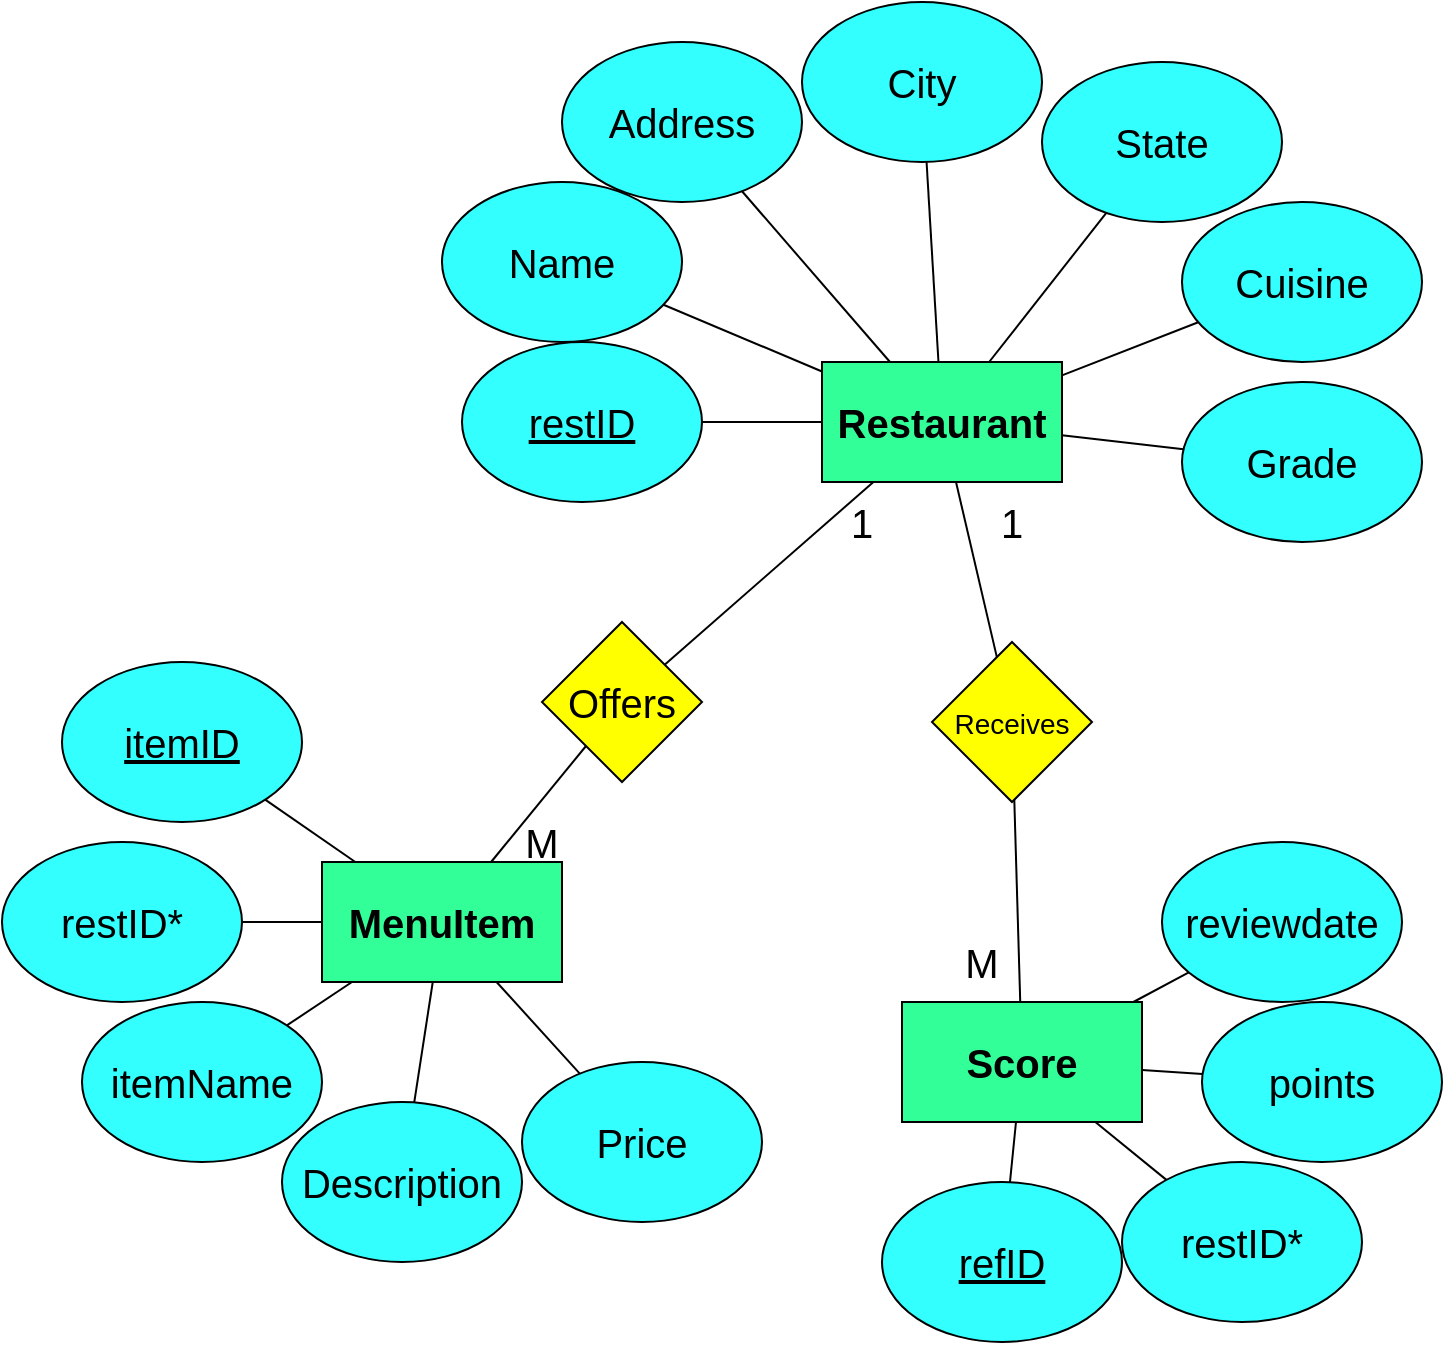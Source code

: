<mxfile>
    <diagram id="u9rXE1uIUANwSrxgtIQM" name="Page-1">
        <mxGraphModel dx="1783" dy="783" grid="1" gridSize="10" guides="1" tooltips="1" connect="1" arrows="1" fold="1" page="1" pageScale="1" pageWidth="850" pageHeight="1100" math="0" shadow="0">
            <root>
                <mxCell id="0"/>
                <mxCell id="1" parent="0"/>
                <mxCell id="4u6x7rTlO3XGqmi1SIRX-15" value="" style="group" parent="1" vertex="1" connectable="0">
                    <mxGeometry x="350" y="220" width="120" height="80" as="geometry"/>
                </mxCell>
                <mxCell id="4u6x7rTlO3XGqmi1SIRX-16" value="" style="ellipse;whiteSpace=wrap;html=1;fontSize=20;fillColor=#33FFFF;" parent="4u6x7rTlO3XGqmi1SIRX-15" vertex="1">
                    <mxGeometry width="120" height="80" as="geometry"/>
                </mxCell>
                <mxCell id="4u6x7rTlO3XGqmi1SIRX-17" value="Name" style="text;html=1;strokeColor=none;fillColor=none;align=center;verticalAlign=middle;whiteSpace=wrap;rounded=0;fontSize=20;" parent="4u6x7rTlO3XGqmi1SIRX-15" vertex="1">
                    <mxGeometry x="10" y="20" width="100" height="40" as="geometry"/>
                </mxCell>
                <mxCell id="4u6x7rTlO3XGqmi1SIRX-41" value="" style="group" parent="1" vertex="1" connectable="0">
                    <mxGeometry x="360" y="300" width="120" height="80" as="geometry"/>
                </mxCell>
                <mxCell id="4u6x7rTlO3XGqmi1SIRX-42" value="" style="ellipse;whiteSpace=wrap;html=1;fontSize=20;fillColor=#33FFFF;" parent="4u6x7rTlO3XGqmi1SIRX-41" vertex="1">
                    <mxGeometry width="120" height="80" as="geometry"/>
                </mxCell>
                <mxCell id="4u6x7rTlO3XGqmi1SIRX-43" value="&lt;u&gt;restID&lt;/u&gt;" style="text;html=1;strokeColor=none;fillColor=none;align=center;verticalAlign=middle;whiteSpace=wrap;rounded=0;fontSize=20;" parent="4u6x7rTlO3XGqmi1SIRX-41" vertex="1">
                    <mxGeometry x="10" y="20" width="100" height="40" as="geometry"/>
                </mxCell>
                <mxCell id="4u6x7rTlO3XGqmi1SIRX-47" value="" style="group" parent="1" vertex="1" connectable="0">
                    <mxGeometry x="410" y="150" width="120" height="80" as="geometry"/>
                </mxCell>
                <mxCell id="4u6x7rTlO3XGqmi1SIRX-48" value="" style="ellipse;whiteSpace=wrap;html=1;fontSize=20;fillColor=#33FFFF;" parent="4u6x7rTlO3XGqmi1SIRX-47" vertex="1">
                    <mxGeometry width="120" height="80" as="geometry"/>
                </mxCell>
                <mxCell id="4u6x7rTlO3XGqmi1SIRX-49" value="Address" style="text;html=1;strokeColor=none;fillColor=none;align=center;verticalAlign=middle;whiteSpace=wrap;rounded=0;fontSize=20;" parent="4u6x7rTlO3XGqmi1SIRX-47" vertex="1">
                    <mxGeometry x="10" y="20" width="100" height="40" as="geometry"/>
                </mxCell>
                <mxCell id="4u6x7rTlO3XGqmi1SIRX-50" value="" style="group" parent="1" vertex="1" connectable="0">
                    <mxGeometry x="530" y="130" width="120" height="80" as="geometry"/>
                </mxCell>
                <mxCell id="4u6x7rTlO3XGqmi1SIRX-51" value="" style="ellipse;whiteSpace=wrap;html=1;fontSize=20;fillColor=#33FFFF;" parent="4u6x7rTlO3XGqmi1SIRX-50" vertex="1">
                    <mxGeometry width="120" height="80" as="geometry"/>
                </mxCell>
                <mxCell id="4u6x7rTlO3XGqmi1SIRX-52" value="City" style="text;html=1;strokeColor=none;fillColor=none;align=center;verticalAlign=middle;whiteSpace=wrap;rounded=0;fontSize=20;" parent="4u6x7rTlO3XGqmi1SIRX-50" vertex="1">
                    <mxGeometry x="10" y="20" width="100" height="40" as="geometry"/>
                </mxCell>
                <mxCell id="4u6x7rTlO3XGqmi1SIRX-53" value="" style="group" parent="1" vertex="1" connectable="0">
                    <mxGeometry x="650" y="160" width="120" height="80" as="geometry"/>
                </mxCell>
                <mxCell id="4u6x7rTlO3XGqmi1SIRX-54" value="" style="ellipse;whiteSpace=wrap;html=1;fontSize=20;fillColor=#33FFFF;" parent="4u6x7rTlO3XGqmi1SIRX-53" vertex="1">
                    <mxGeometry width="120" height="80" as="geometry"/>
                </mxCell>
                <mxCell id="4u6x7rTlO3XGqmi1SIRX-55" value="State" style="text;html=1;strokeColor=none;fillColor=none;align=center;verticalAlign=middle;whiteSpace=wrap;rounded=0;fontSize=20;" parent="4u6x7rTlO3XGqmi1SIRX-53" vertex="1">
                    <mxGeometry x="10" y="20" width="100" height="40" as="geometry"/>
                </mxCell>
                <mxCell id="4u6x7rTlO3XGqmi1SIRX-56" value="" style="group" parent="1" vertex="1" connectable="0">
                    <mxGeometry x="720" y="320" width="120" height="80" as="geometry"/>
                </mxCell>
                <mxCell id="4u6x7rTlO3XGqmi1SIRX-57" value="" style="ellipse;whiteSpace=wrap;html=1;fontSize=20;fillColor=#33FFFF;" parent="4u6x7rTlO3XGqmi1SIRX-56" vertex="1">
                    <mxGeometry width="120" height="80" as="geometry"/>
                </mxCell>
                <mxCell id="4u6x7rTlO3XGqmi1SIRX-58" value="Grade" style="text;html=1;strokeColor=none;fillColor=none;align=center;verticalAlign=middle;whiteSpace=wrap;rounded=0;fontSize=20;" parent="4u6x7rTlO3XGqmi1SIRX-56" vertex="1">
                    <mxGeometry x="10" y="20" width="100" height="40" as="geometry"/>
                </mxCell>
                <mxCell id="4u6x7rTlO3XGqmi1SIRX-62" value="" style="endArrow=none;html=1;rounded=0;fontSize=20;" parent="1" source="4u6x7rTlO3XGqmi1SIRX-32" target="4u6x7rTlO3XGqmi1SIRX-42" edge="1">
                    <mxGeometry width="50" height="50" relative="1" as="geometry">
                        <mxPoint x="590" y="300" as="sourcePoint"/>
                        <mxPoint x="465" y="225" as="targetPoint"/>
                    </mxGeometry>
                </mxCell>
                <mxCell id="4u6x7rTlO3XGqmi1SIRX-64" value="" style="endArrow=none;html=1;rounded=0;fontSize=20;" parent="1" source="4u6x7rTlO3XGqmi1SIRX-48" target="4u6x7rTlO3XGqmi1SIRX-32" edge="1">
                    <mxGeometry width="50" height="50" relative="1" as="geometry">
                        <mxPoint x="629.983" y="320" as="sourcePoint"/>
                        <mxPoint x="665.593" y="266.541" as="targetPoint"/>
                    </mxGeometry>
                </mxCell>
                <mxCell id="4u6x7rTlO3XGqmi1SIRX-65" value="" style="endArrow=none;html=1;rounded=0;fontSize=20;" parent="1" source="4u6x7rTlO3XGqmi1SIRX-51" target="4u6x7rTlO3XGqmi1SIRX-32" edge="1">
                    <mxGeometry width="50" height="50" relative="1" as="geometry">
                        <mxPoint x="715.605" y="316.881" as="sourcePoint"/>
                        <mxPoint x="670.0" y="331.25" as="targetPoint"/>
                    </mxGeometry>
                </mxCell>
                <mxCell id="4u6x7rTlO3XGqmi1SIRX-66" value="" style="endArrow=none;html=1;rounded=0;fontSize=20;" parent="1" source="4u6x7rTlO3XGqmi1SIRX-32" target="4u6x7rTlO3XGqmi1SIRX-54" edge="1">
                    <mxGeometry width="50" height="50" relative="1" as="geometry">
                        <mxPoint x="713.773" y="376.04" as="sourcePoint"/>
                        <mxPoint x="670.0" y="365" as="targetPoint"/>
                    </mxGeometry>
                </mxCell>
                <mxCell id="4u6x7rTlO3XGqmi1SIRX-67" value="" style="endArrow=none;html=1;rounded=0;fontSize=20;" parent="1" source="4u6x7rTlO3XGqmi1SIRX-57" target="4u6x7rTlO3XGqmi1SIRX-32" edge="1">
                    <mxGeometry width="50" height="50" relative="1" as="geometry">
                        <mxPoint x="634.548" y="380" as="sourcePoint"/>
                        <mxPoint x="671.274" y="424.882" as="targetPoint"/>
                    </mxGeometry>
                </mxCell>
                <mxCell id="4u6x7rTlO3XGqmi1SIRX-96" value="" style="group" parent="1" vertex="1" connectable="0">
                    <mxGeometry x="400" y="440" width="80" height="80" as="geometry"/>
                </mxCell>
                <mxCell id="4u6x7rTlO3XGqmi1SIRX-97" value="" style="rhombus;whiteSpace=wrap;html=1;fontSize=20;fillColor=#FFFF00;" parent="4u6x7rTlO3XGqmi1SIRX-96" vertex="1">
                    <mxGeometry width="80" height="80" as="geometry"/>
                </mxCell>
                <mxCell id="4u6x7rTlO3XGqmi1SIRX-98" value="Offers" style="text;html=1;strokeColor=none;fillColor=none;align=center;verticalAlign=middle;whiteSpace=wrap;rounded=0;fontSize=20;" parent="4u6x7rTlO3XGqmi1SIRX-96" vertex="1">
                    <mxGeometry x="10" y="25" width="60" height="30" as="geometry"/>
                </mxCell>
                <mxCell id="4u6x7rTlO3XGqmi1SIRX-99" value="" style="endArrow=none;html=1;rounded=0;fontSize=20;" parent="1" source="4u6x7rTlO3XGqmi1SIRX-32" target="4u6x7rTlO3XGqmi1SIRX-97" edge="1">
                    <mxGeometry width="50" height="50" relative="1" as="geometry">
                        <mxPoint x="650" y="530" as="sourcePoint"/>
                        <mxPoint x="700" y="480" as="targetPoint"/>
                    </mxGeometry>
                </mxCell>
                <mxCell id="4u6x7rTlO3XGqmi1SIRX-100" value="" style="endArrow=none;html=1;rounded=0;fontSize=20;" parent="1" source="4u6x7rTlO3XGqmi1SIRX-188" target="4u6x7rTlO3XGqmi1SIRX-97" edge="1">
                    <mxGeometry width="50" height="50" relative="1" as="geometry">
                        <mxPoint x="370" y="540" as="sourcePoint"/>
                        <mxPoint x="400" y="490" as="targetPoint"/>
                    </mxGeometry>
                </mxCell>
                <mxCell id="4u6x7rTlO3XGqmi1SIRX-101" value="1" style="text;html=1;strokeColor=none;fillColor=none;align=center;verticalAlign=middle;whiteSpace=wrap;rounded=0;fontSize=20;" parent="1" vertex="1">
                    <mxGeometry x="550" y="380" width="20" height="20" as="geometry"/>
                </mxCell>
                <mxCell id="4u6x7rTlO3XGqmi1SIRX-102" value="M" style="text;html=1;strokeColor=none;fillColor=none;align=center;verticalAlign=middle;whiteSpace=wrap;rounded=0;fontSize=20;" parent="1" vertex="1">
                    <mxGeometry x="390" y="540" width="20" height="20" as="geometry"/>
                </mxCell>
                <mxCell id="4u6x7rTlO3XGqmi1SIRX-103" value="" style="group" parent="1" vertex="1" connectable="0">
                    <mxGeometry x="160" y="460" width="120" height="80" as="geometry"/>
                </mxCell>
                <mxCell id="4u6x7rTlO3XGqmi1SIRX-104" value="" style="ellipse;whiteSpace=wrap;html=1;fontSize=20;fillColor=#33FFFF;" parent="4u6x7rTlO3XGqmi1SIRX-103" vertex="1">
                    <mxGeometry width="120" height="80" as="geometry"/>
                </mxCell>
                <mxCell id="4u6x7rTlO3XGqmi1SIRX-105" value="&lt;u&gt;itemID&lt;/u&gt;" style="text;html=1;strokeColor=none;fillColor=none;align=center;verticalAlign=middle;whiteSpace=wrap;rounded=0;fontSize=20;" parent="4u6x7rTlO3XGqmi1SIRX-103" vertex="1">
                    <mxGeometry x="10" y="20" width="100" height="40" as="geometry"/>
                </mxCell>
                <mxCell id="4u6x7rTlO3XGqmi1SIRX-106" value="" style="group" parent="1" vertex="1" connectable="0">
                    <mxGeometry x="170" y="630" width="120" height="80" as="geometry"/>
                </mxCell>
                <mxCell id="4u6x7rTlO3XGqmi1SIRX-107" value="" style="ellipse;whiteSpace=wrap;html=1;fontSize=20;fillColor=#33FFFF;" parent="4u6x7rTlO3XGqmi1SIRX-106" vertex="1">
                    <mxGeometry width="120" height="80" as="geometry"/>
                </mxCell>
                <mxCell id="4u6x7rTlO3XGqmi1SIRX-108" value="itemName" style="text;html=1;strokeColor=none;fillColor=none;align=center;verticalAlign=middle;whiteSpace=wrap;rounded=0;fontSize=20;" parent="4u6x7rTlO3XGqmi1SIRX-106" vertex="1">
                    <mxGeometry x="10" y="20" width="100" height="40" as="geometry"/>
                </mxCell>
                <mxCell id="4u6x7rTlO3XGqmi1SIRX-109" value="" style="group" parent="1" vertex="1" connectable="0">
                    <mxGeometry x="130" y="550" width="120" height="80" as="geometry"/>
                </mxCell>
                <mxCell id="4u6x7rTlO3XGqmi1SIRX-110" value="" style="ellipse;whiteSpace=wrap;html=1;fontSize=20;fillColor=#33FFFF;" parent="4u6x7rTlO3XGqmi1SIRX-109" vertex="1">
                    <mxGeometry width="120" height="80" as="geometry"/>
                </mxCell>
                <mxCell id="4u6x7rTlO3XGqmi1SIRX-111" value="restID*" style="text;html=1;strokeColor=none;fillColor=none;align=center;verticalAlign=middle;whiteSpace=wrap;rounded=0;fontSize=20;" parent="4u6x7rTlO3XGqmi1SIRX-109" vertex="1">
                    <mxGeometry x="10" y="20" width="100" height="40" as="geometry"/>
                </mxCell>
                <mxCell id="4u6x7rTlO3XGqmi1SIRX-112" value="" style="group" parent="1" vertex="1" connectable="0">
                    <mxGeometry x="270" y="680" width="120" height="80" as="geometry"/>
                </mxCell>
                <mxCell id="4u6x7rTlO3XGqmi1SIRX-113" value="" style="ellipse;whiteSpace=wrap;html=1;fontSize=20;fillColor=#33FFFF;" parent="4u6x7rTlO3XGqmi1SIRX-112" vertex="1">
                    <mxGeometry width="120" height="80" as="geometry"/>
                </mxCell>
                <mxCell id="4u6x7rTlO3XGqmi1SIRX-114" value="Description" style="text;html=1;strokeColor=none;fillColor=none;align=center;verticalAlign=middle;whiteSpace=wrap;rounded=0;fontSize=20;" parent="4u6x7rTlO3XGqmi1SIRX-112" vertex="1">
                    <mxGeometry x="10" y="20" width="100" height="40" as="geometry"/>
                </mxCell>
                <mxCell id="4u6x7rTlO3XGqmi1SIRX-115" value="" style="group" parent="1" vertex="1" connectable="0">
                    <mxGeometry x="390" y="660" width="120" height="80" as="geometry"/>
                </mxCell>
                <mxCell id="4u6x7rTlO3XGqmi1SIRX-116" value="" style="ellipse;whiteSpace=wrap;html=1;fontSize=20;fillColor=#33FFFF;" parent="4u6x7rTlO3XGqmi1SIRX-115" vertex="1">
                    <mxGeometry width="120" height="80" as="geometry"/>
                </mxCell>
                <mxCell id="4u6x7rTlO3XGqmi1SIRX-117" value="Price" style="text;html=1;strokeColor=none;fillColor=none;align=center;verticalAlign=middle;whiteSpace=wrap;rounded=0;fontSize=20;" parent="4u6x7rTlO3XGqmi1SIRX-115" vertex="1">
                    <mxGeometry x="10" y="20" width="100" height="40" as="geometry"/>
                </mxCell>
                <mxCell id="4u6x7rTlO3XGqmi1SIRX-118" value="" style="endArrow=none;html=1;rounded=0;fontSize=20;" parent="1" source="4u6x7rTlO3XGqmi1SIRX-104" target="4u6x7rTlO3XGqmi1SIRX-188" edge="1">
                    <mxGeometry width="50" height="50" relative="1" as="geometry">
                        <mxPoint x="260" y="540" as="sourcePoint"/>
                        <mxPoint x="270" y="540" as="targetPoint"/>
                    </mxGeometry>
                </mxCell>
                <mxCell id="4u6x7rTlO3XGqmi1SIRX-119" value="" style="endArrow=none;html=1;rounded=0;fontSize=20;" parent="1" source="4u6x7rTlO3XGqmi1SIRX-188" target="4u6x7rTlO3XGqmi1SIRX-110" edge="1">
                    <mxGeometry width="50" height="50" relative="1" as="geometry">
                        <mxPoint x="305.0" y="620" as="sourcePoint"/>
                        <mxPoint x="300" y="600" as="targetPoint"/>
                    </mxGeometry>
                </mxCell>
                <mxCell id="4u6x7rTlO3XGqmi1SIRX-120" value="" style="endArrow=none;html=1;rounded=0;fontSize=20;" parent="1" source="4u6x7rTlO3XGqmi1SIRX-188" target="4u6x7rTlO3XGqmi1SIRX-107" edge="1">
                    <mxGeometry width="50" height="50" relative="1" as="geometry">
                        <mxPoint x="350" y="620" as="sourcePoint"/>
                        <mxPoint x="282.426" y="651.716" as="targetPoint"/>
                    </mxGeometry>
                </mxCell>
                <mxCell id="4u6x7rTlO3XGqmi1SIRX-124" value="" style="endArrow=none;html=1;rounded=0;fontSize=20;" parent="1" source="4u6x7rTlO3XGqmi1SIRX-188" target="4u6x7rTlO3XGqmi1SIRX-113" edge="1">
                    <mxGeometry width="50" height="50" relative="1" as="geometry">
                        <mxPoint x="391.25" y="620" as="sourcePoint"/>
                        <mxPoint x="360" y="680" as="targetPoint"/>
                    </mxGeometry>
                </mxCell>
                <mxCell id="4u6x7rTlO3XGqmi1SIRX-125" value="" style="endArrow=none;html=1;rounded=0;fontSize=20;" parent="1" source="4u6x7rTlO3XGqmi1SIRX-188" target="4u6x7rTlO3XGqmi1SIRX-116" edge="1">
                    <mxGeometry width="50" height="50" relative="1" as="geometry">
                        <mxPoint x="470" y="530" as="sourcePoint"/>
                        <mxPoint x="429.457" y="650.514" as="targetPoint"/>
                    </mxGeometry>
                </mxCell>
                <mxCell id="4u6x7rTlO3XGqmi1SIRX-141" value="" style="group" parent="1" vertex="1" connectable="0">
                    <mxGeometry x="595" y="450" width="80" height="80" as="geometry"/>
                </mxCell>
                <mxCell id="4u6x7rTlO3XGqmi1SIRX-142" value="" style="rhombus;whiteSpace=wrap;html=1;fontSize=20;fillColor=#FFFF00;" parent="4u6x7rTlO3XGqmi1SIRX-141" vertex="1">
                    <mxGeometry width="80" height="80" as="geometry"/>
                </mxCell>
                <mxCell id="4u6x7rTlO3XGqmi1SIRX-143" value="&lt;font style=&quot;font-size: 14px;&quot;&gt;Receives&lt;/font&gt;" style="text;html=1;strokeColor=none;fillColor=none;align=center;verticalAlign=middle;whiteSpace=wrap;rounded=0;fontSize=20;" parent="4u6x7rTlO3XGqmi1SIRX-141" vertex="1">
                    <mxGeometry x="10" y="20" width="60" height="35" as="geometry"/>
                </mxCell>
                <mxCell id="4u6x7rTlO3XGqmi1SIRX-144" value="" style="endArrow=none;html=1;rounded=0;fontSize=14;" parent="1" source="4u6x7rTlO3XGqmi1SIRX-32" target="4u6x7rTlO3XGqmi1SIRX-142" edge="1">
                    <mxGeometry width="50" height="50" relative="1" as="geometry">
                        <mxPoint x="680" y="440" as="sourcePoint"/>
                        <mxPoint x="730" y="390" as="targetPoint"/>
                    </mxGeometry>
                </mxCell>
                <mxCell id="4u6x7rTlO3XGqmi1SIRX-145" value="" style="endArrow=none;html=1;rounded=0;fontSize=14;" parent="1" source="4u6x7rTlO3XGqmi1SIRX-142" target="4u6x7rTlO3XGqmi1SIRX-185" edge="1">
                    <mxGeometry width="50" height="50" relative="1" as="geometry">
                        <mxPoint x="674" y="380" as="sourcePoint"/>
                        <mxPoint x="769" y="560" as="targetPoint"/>
                    </mxGeometry>
                </mxCell>
                <mxCell id="4u6x7rTlO3XGqmi1SIRX-146" value="1" style="text;html=1;strokeColor=none;fillColor=none;align=center;verticalAlign=middle;whiteSpace=wrap;rounded=0;fontSize=20;" parent="1" vertex="1">
                    <mxGeometry x="620" y="380" width="30" height="20" as="geometry"/>
                </mxCell>
                <mxCell id="4u6x7rTlO3XGqmi1SIRX-183" value="" style="group" parent="1" vertex="1" connectable="0">
                    <mxGeometry x="540" y="310" width="120" height="60" as="geometry"/>
                </mxCell>
                <mxCell id="4u6x7rTlO3XGqmi1SIRX-32" value="" style="rounded=0;whiteSpace=wrap;html=1;fillColor=#33FF99;" parent="4u6x7rTlO3XGqmi1SIRX-183" vertex="1">
                    <mxGeometry width="120" height="60" as="geometry"/>
                </mxCell>
                <mxCell id="4u6x7rTlO3XGqmi1SIRX-33" value="&lt;b&gt;&lt;font style=&quot;font-size: 20px;&quot;&gt;Restaurant&lt;/font&gt;&lt;/b&gt;" style="text;html=1;strokeColor=none;fillColor=#33FF99;align=center;verticalAlign=middle;whiteSpace=wrap;rounded=0;" parent="4u6x7rTlO3XGqmi1SIRX-183" vertex="1">
                    <mxGeometry x="10" y="10" width="100" height="40" as="geometry"/>
                </mxCell>
                <mxCell id="4u6x7rTlO3XGqmi1SIRX-187" value="" style="group" parent="1" vertex="1" connectable="0">
                    <mxGeometry x="290" y="560" width="120" height="60" as="geometry"/>
                </mxCell>
                <mxCell id="4u6x7rTlO3XGqmi1SIRX-188" value="" style="rounded=0;whiteSpace=wrap;html=1;fillColor=#33FF99;" parent="4u6x7rTlO3XGqmi1SIRX-187" vertex="1">
                    <mxGeometry width="120" height="60" as="geometry"/>
                </mxCell>
                <mxCell id="4u6x7rTlO3XGqmi1SIRX-189" value="&lt;span style=&quot;font-size: 20px;&quot;&gt;&lt;b&gt;MenuItem&lt;/b&gt;&lt;/span&gt;" style="text;html=1;strokeColor=none;fillColor=#33FF99;align=center;verticalAlign=middle;whiteSpace=wrap;rounded=0;" parent="4u6x7rTlO3XGqmi1SIRX-187" vertex="1">
                    <mxGeometry x="10" y="10" width="100" height="40" as="geometry"/>
                </mxCell>
                <mxCell id="yi5TaBq6CmcvU0_qPbko-27" value="" style="group" parent="1" vertex="1" connectable="0">
                    <mxGeometry x="720" y="230" width="120" height="80" as="geometry"/>
                </mxCell>
                <mxCell id="yi5TaBq6CmcvU0_qPbko-28" value="" style="ellipse;whiteSpace=wrap;html=1;fontSize=20;fillColor=#33FFFF;" parent="yi5TaBq6CmcvU0_qPbko-27" vertex="1">
                    <mxGeometry width="120" height="80" as="geometry"/>
                </mxCell>
                <mxCell id="yi5TaBq6CmcvU0_qPbko-29" value="Cuisine" style="text;html=1;strokeColor=none;fillColor=none;align=center;verticalAlign=middle;whiteSpace=wrap;rounded=0;fontSize=20;" parent="yi5TaBq6CmcvU0_qPbko-27" vertex="1">
                    <mxGeometry x="10" y="20" width="100" height="40" as="geometry"/>
                </mxCell>
                <mxCell id="yi5TaBq6CmcvU0_qPbko-30" value="" style="endArrow=none;html=1;rounded=0;" parent="1" source="yi5TaBq6CmcvU0_qPbko-28" target="4u6x7rTlO3XGqmi1SIRX-32" edge="1">
                    <mxGeometry width="50" height="50" relative="1" as="geometry">
                        <mxPoint x="940" y="260" as="sourcePoint"/>
                        <mxPoint x="990" y="210" as="targetPoint"/>
                    </mxGeometry>
                </mxCell>
                <mxCell id="2" value="" style="endArrow=none;html=1;" parent="1" source="4u6x7rTlO3XGqmi1SIRX-32" target="4u6x7rTlO3XGqmi1SIRX-16" edge="1">
                    <mxGeometry width="50" height="50" relative="1" as="geometry">
                        <mxPoint x="510" y="370" as="sourcePoint"/>
                        <mxPoint x="580" y="420" as="targetPoint"/>
                    </mxGeometry>
                </mxCell>
                <mxCell id="5" value="" style="group" vertex="1" connectable="0" parent="1">
                    <mxGeometry x="570" y="550" width="280" height="250" as="geometry"/>
                </mxCell>
                <mxCell id="4u6x7rTlO3XGqmi1SIRX-129" value="" style="group" parent="5" vertex="1" connectable="0">
                    <mxGeometry y="170" width="120" height="80" as="geometry"/>
                </mxCell>
                <mxCell id="4u6x7rTlO3XGqmi1SIRX-130" value="" style="ellipse;whiteSpace=wrap;html=1;fontSize=20;fillColor=#33FFFF;" parent="4u6x7rTlO3XGqmi1SIRX-129" vertex="1">
                    <mxGeometry width="120" height="80" as="geometry"/>
                </mxCell>
                <mxCell id="4u6x7rTlO3XGqmi1SIRX-131" value="&lt;u&gt;refID&lt;/u&gt;" style="text;html=1;strokeColor=none;fillColor=none;align=center;verticalAlign=middle;whiteSpace=wrap;rounded=0;fontSize=20;" parent="4u6x7rTlO3XGqmi1SIRX-129" vertex="1">
                    <mxGeometry x="10" y="20" width="100" height="40" as="geometry"/>
                </mxCell>
                <mxCell id="4u6x7rTlO3XGqmi1SIRX-132" value="" style="group" parent="5" vertex="1" connectable="0">
                    <mxGeometry x="160" y="80" width="120" height="80" as="geometry"/>
                </mxCell>
                <mxCell id="4u6x7rTlO3XGqmi1SIRX-133" value="" style="ellipse;whiteSpace=wrap;html=1;fontSize=20;fillColor=#33FFFF;" parent="4u6x7rTlO3XGqmi1SIRX-132" vertex="1">
                    <mxGeometry width="120" height="80" as="geometry"/>
                </mxCell>
                <mxCell id="4u6x7rTlO3XGqmi1SIRX-134" value="points" style="text;html=1;strokeColor=none;fillColor=none;align=center;verticalAlign=middle;whiteSpace=wrap;rounded=0;fontSize=20;" parent="4u6x7rTlO3XGqmi1SIRX-132" vertex="1">
                    <mxGeometry x="10" y="20" width="100" height="40" as="geometry"/>
                </mxCell>
                <mxCell id="4u6x7rTlO3XGqmi1SIRX-135" value="" style="group" parent="5" vertex="1" connectable="0">
                    <mxGeometry x="140" width="120" height="80" as="geometry"/>
                </mxCell>
                <mxCell id="4u6x7rTlO3XGqmi1SIRX-136" value="" style="ellipse;whiteSpace=wrap;html=1;fontSize=20;fillColor=#33FFFF;" parent="4u6x7rTlO3XGqmi1SIRX-135" vertex="1">
                    <mxGeometry width="120" height="80" as="geometry"/>
                </mxCell>
                <mxCell id="4u6x7rTlO3XGqmi1SIRX-137" value="reviewdate" style="text;html=1;strokeColor=none;fillColor=none;align=center;verticalAlign=middle;whiteSpace=wrap;rounded=0;fontSize=20;" parent="4u6x7rTlO3XGqmi1SIRX-135" vertex="1">
                    <mxGeometry x="10" y="20" width="100" height="40" as="geometry"/>
                </mxCell>
                <mxCell id="4u6x7rTlO3XGqmi1SIRX-138" value="" style="endArrow=none;html=1;rounded=0;fontSize=20;" parent="5" source="4u6x7rTlO3XGqmi1SIRX-130" target="4u6x7rTlO3XGqmi1SIRX-185" edge="1">
                    <mxGeometry width="50" height="50" relative="1" as="geometry">
                        <mxPoint x="60" y="40" as="sourcePoint"/>
                        <mxPoint x="60" y="140" as="targetPoint"/>
                    </mxGeometry>
                </mxCell>
                <mxCell id="4u6x7rTlO3XGqmi1SIRX-139" value="" style="endArrow=none;html=1;rounded=0;fontSize=20;" parent="5" source="4u6x7rTlO3XGqmi1SIRX-133" target="4u6x7rTlO3XGqmi1SIRX-185" edge="1">
                    <mxGeometry width="50" height="50" relative="1" as="geometry">
                        <mxPoint x="70" y="180" as="sourcePoint"/>
                        <mxPoint x="105" y="140" as="targetPoint"/>
                    </mxGeometry>
                </mxCell>
                <mxCell id="4u6x7rTlO3XGqmi1SIRX-140" value="" style="endArrow=none;html=1;rounded=0;fontSize=20;" parent="5" source="4u6x7rTlO3XGqmi1SIRX-136" target="4u6x7rTlO3XGqmi1SIRX-185" edge="1">
                    <mxGeometry width="50" height="50" relative="1" as="geometry">
                        <mxPoint x="147.63" y="171.678" as="sourcePoint"/>
                        <mxPoint x="180" y="30" as="targetPoint"/>
                    </mxGeometry>
                </mxCell>
                <mxCell id="4u6x7rTlO3XGqmi1SIRX-147" value="M" style="text;html=1;strokeColor=none;fillColor=none;align=center;verticalAlign=middle;whiteSpace=wrap;rounded=0;fontSize=20;" parent="5" vertex="1">
                    <mxGeometry x="40" y="50" width="20" height="20" as="geometry"/>
                </mxCell>
                <mxCell id="4u6x7rTlO3XGqmi1SIRX-184" value="" style="group" parent="5" vertex="1" connectable="0">
                    <mxGeometry x="10" y="80" width="120" height="60" as="geometry"/>
                </mxCell>
                <mxCell id="4u6x7rTlO3XGqmi1SIRX-185" value="" style="rounded=0;whiteSpace=wrap;html=1;fillColor=#33FF99;" parent="4u6x7rTlO3XGqmi1SIRX-184" vertex="1">
                    <mxGeometry width="120" height="60" as="geometry"/>
                </mxCell>
                <mxCell id="4u6x7rTlO3XGqmi1SIRX-186" value="&lt;span style=&quot;font-size: 20px;&quot;&gt;&lt;b&gt;Score&lt;/b&gt;&lt;/span&gt;" style="text;html=1;strokeColor=none;fillColor=#33FF99;align=center;verticalAlign=middle;whiteSpace=wrap;rounded=0;" parent="4u6x7rTlO3XGqmi1SIRX-184" vertex="1">
                    <mxGeometry x="10" y="10" width="100" height="40" as="geometry"/>
                </mxCell>
                <mxCell id="4u6x7rTlO3XGqmi1SIRX-190" value="" style="group" parent="5" vertex="1" connectable="0">
                    <mxGeometry x="120" y="160" width="120" height="80" as="geometry"/>
                </mxCell>
                <mxCell id="4u6x7rTlO3XGqmi1SIRX-191" value="" style="ellipse;whiteSpace=wrap;html=1;fontSize=20;fillColor=#33FFFF;" parent="4u6x7rTlO3XGqmi1SIRX-190" vertex="1">
                    <mxGeometry width="120" height="80" as="geometry"/>
                </mxCell>
                <mxCell id="4u6x7rTlO3XGqmi1SIRX-192" value="restID*" style="text;html=1;strokeColor=none;fillColor=none;align=center;verticalAlign=middle;whiteSpace=wrap;rounded=0;fontSize=20;" parent="4u6x7rTlO3XGqmi1SIRX-190" vertex="1">
                    <mxGeometry x="10" y="20" width="100" height="40" as="geometry"/>
                </mxCell>
                <mxCell id="4u6x7rTlO3XGqmi1SIRX-193" value="" style="endArrow=none;html=1;rounded=0;fontSize=14;fontColor=#33FF99;" parent="5" source="4u6x7rTlO3XGqmi1SIRX-191" target="4u6x7rTlO3XGqmi1SIRX-185" edge="1">
                    <mxGeometry width="50" height="50" relative="1" as="geometry">
                        <mxPoint x="150" y="310" as="sourcePoint"/>
                        <mxPoint x="200" y="260" as="targetPoint"/>
                    </mxGeometry>
                </mxCell>
            </root>
        </mxGraphModel>
    </diagram>
</mxfile>